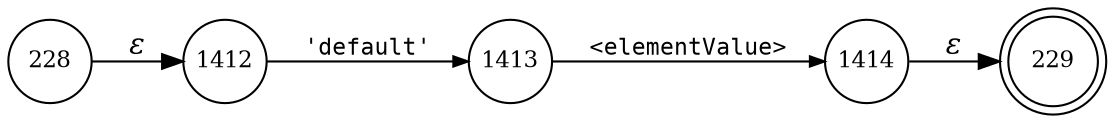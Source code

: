 digraph ATN {
rankdir=LR;
s229[fontsize=11, label="229", shape=doublecircle, fixedsize=true, width=.6];
s228[fontsize=11,label="228", shape=circle, fixedsize=true, width=.55, peripheries=1];
s1412[fontsize=11,label="1412", shape=circle, fixedsize=true, width=.55, peripheries=1];
s1413[fontsize=11,label="1413", shape=circle, fixedsize=true, width=.55, peripheries=1];
s1414[fontsize=11,label="1414", shape=circle, fixedsize=true, width=.55, peripheries=1];
s228 -> s1412 [fontname="Times-Italic", label="&epsilon;"];
s1412 -> s1413 [fontsize=11, fontname="Courier", arrowsize=.7, label = "'default'", arrowhead = normal];
s1413 -> s1414 [fontsize=11, fontname="Courier", arrowsize=.7, label = "<elementValue>", arrowhead = normal];
s1414 -> s229 [fontname="Times-Italic", label="&epsilon;"];
}